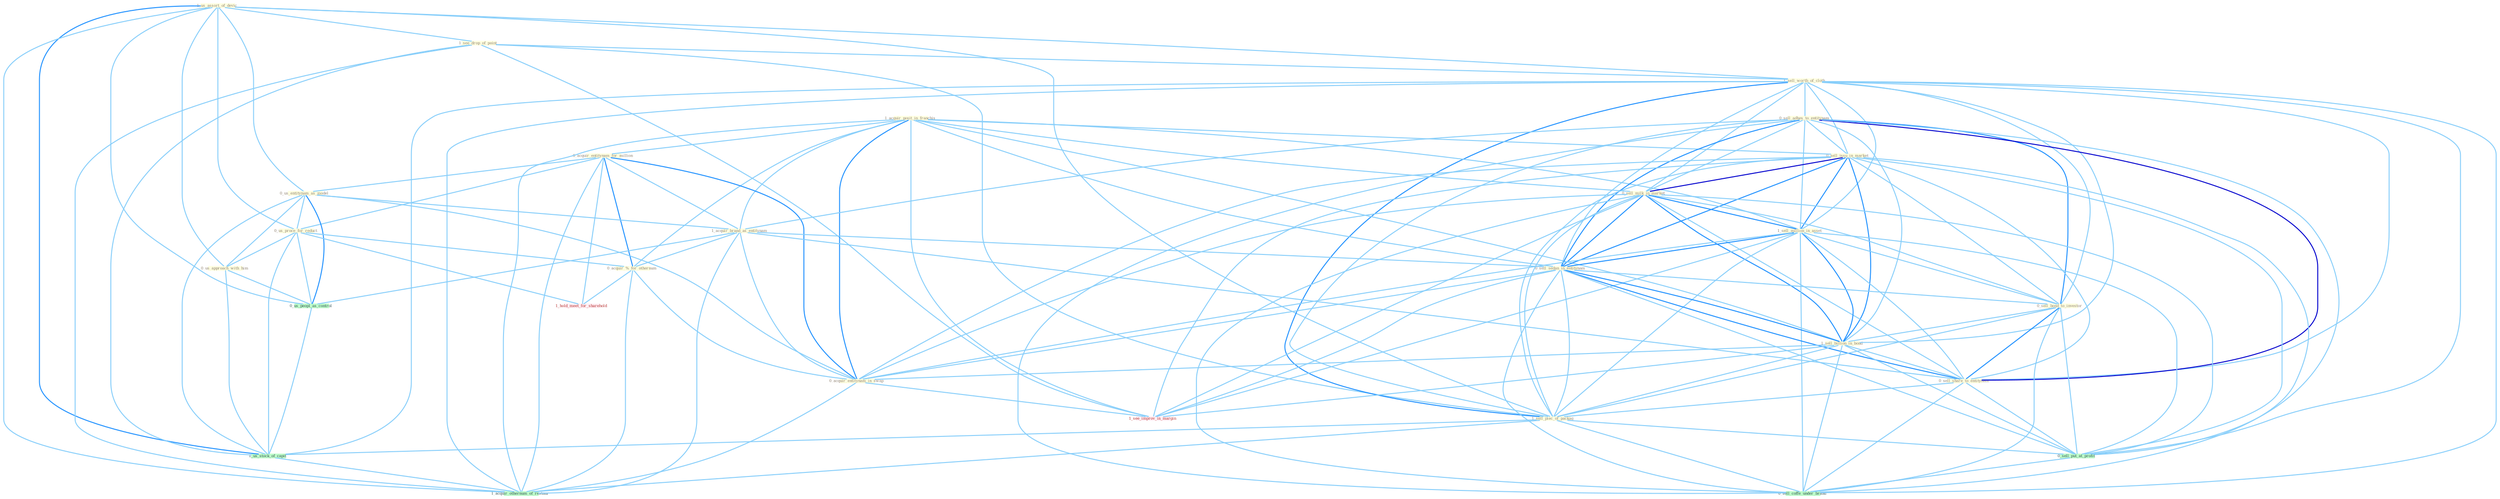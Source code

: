Graph G{ 
    node
    [shape=polygon,style=filled,width=.5,height=.06,color="#BDFCC9",fixedsize=true,fontsize=4,
    fontcolor="#2f4f4f"];
    {node
    [color="#ffffe0", fontcolor="#8b7d6b"] "1_us_assort_of_devic " "1_see_drop_of_point " "1_sell_worth_of_cloth " "1_acquir_posit_in_franchis " "0_acquir_entitynam_for_million " "0_sell_adhes_to_entitynam " "0_us_entitynam_as_model " "0_sell_issu_in_market " "0_sell_milk_in_market " "1_sell_million_in_asset " "1_acquir_brand_as_entitynam " "0_us_proce_for_reduct " "0_sell_sedan_in_entitynam " "0_sell_bond_to_investor " "0_acquir_%_for_othernum " "1_sell_billion_in_bond " "0_sell_share_to_entitynam " "0_us_approach_with_him " "0_acquir_entitynam_in_swap " "1_sell_piec_of_packag "}
{node [color="#fff0f5", fontcolor="#b22222"] "1_see_improv_in_margin " "1_hold_meet_for_sharehold "}
edge [color="#B0E2FF"];

	"1_us_assort_of_devic " -- "1_see_drop_of_point " [w="1", color="#87cefa" ];
	"1_us_assort_of_devic " -- "1_sell_worth_of_cloth " [w="1", color="#87cefa" ];
	"1_us_assort_of_devic " -- "0_us_entitynam_as_model " [w="1", color="#87cefa" ];
	"1_us_assort_of_devic " -- "0_us_proce_for_reduct " [w="1", color="#87cefa" ];
	"1_us_assort_of_devic " -- "0_us_approach_with_him " [w="1", color="#87cefa" ];
	"1_us_assort_of_devic " -- "1_sell_piec_of_packag " [w="1", color="#87cefa" ];
	"1_us_assort_of_devic " -- "0_us_peopl_as_control " [w="1", color="#87cefa" ];
	"1_us_assort_of_devic " -- "1_us_stock_of_capit " [w="2", color="#1e90ff" , len=0.8];
	"1_us_assort_of_devic " -- "1_acquir_othernum_of_restaur " [w="1", color="#87cefa" ];
	"1_see_drop_of_point " -- "1_sell_worth_of_cloth " [w="1", color="#87cefa" ];
	"1_see_drop_of_point " -- "1_sell_piec_of_packag " [w="1", color="#87cefa" ];
	"1_see_drop_of_point " -- "1_us_stock_of_capit " [w="1", color="#87cefa" ];
	"1_see_drop_of_point " -- "1_see_improv_in_margin " [w="1", color="#87cefa" ];
	"1_see_drop_of_point " -- "1_acquir_othernum_of_restaur " [w="1", color="#87cefa" ];
	"1_sell_worth_of_cloth " -- "0_sell_adhes_to_entitynam " [w="1", color="#87cefa" ];
	"1_sell_worth_of_cloth " -- "0_sell_issu_in_market " [w="1", color="#87cefa" ];
	"1_sell_worth_of_cloth " -- "0_sell_milk_in_market " [w="1", color="#87cefa" ];
	"1_sell_worth_of_cloth " -- "1_sell_million_in_asset " [w="1", color="#87cefa" ];
	"1_sell_worth_of_cloth " -- "0_sell_sedan_in_entitynam " [w="1", color="#87cefa" ];
	"1_sell_worth_of_cloth " -- "0_sell_bond_to_investor " [w="1", color="#87cefa" ];
	"1_sell_worth_of_cloth " -- "1_sell_billion_in_bond " [w="1", color="#87cefa" ];
	"1_sell_worth_of_cloth " -- "0_sell_share_to_entitynam " [w="1", color="#87cefa" ];
	"1_sell_worth_of_cloth " -- "1_sell_piec_of_packag " [w="2", color="#1e90ff" , len=0.8];
	"1_sell_worth_of_cloth " -- "0_sell_put_at_profit " [w="1", color="#87cefa" ];
	"1_sell_worth_of_cloth " -- "1_us_stock_of_capit " [w="1", color="#87cefa" ];
	"1_sell_worth_of_cloth " -- "0_sell_coffe_under_brand " [w="1", color="#87cefa" ];
	"1_sell_worth_of_cloth " -- "1_acquir_othernum_of_restaur " [w="1", color="#87cefa" ];
	"1_acquir_posit_in_franchis " -- "0_acquir_entitynam_for_million " [w="1", color="#87cefa" ];
	"1_acquir_posit_in_franchis " -- "0_sell_issu_in_market " [w="1", color="#87cefa" ];
	"1_acquir_posit_in_franchis " -- "0_sell_milk_in_market " [w="1", color="#87cefa" ];
	"1_acquir_posit_in_franchis " -- "1_sell_million_in_asset " [w="1", color="#87cefa" ];
	"1_acquir_posit_in_franchis " -- "1_acquir_brand_as_entitynam " [w="1", color="#87cefa" ];
	"1_acquir_posit_in_franchis " -- "0_sell_sedan_in_entitynam " [w="1", color="#87cefa" ];
	"1_acquir_posit_in_franchis " -- "0_acquir_%_for_othernum " [w="1", color="#87cefa" ];
	"1_acquir_posit_in_franchis " -- "1_sell_billion_in_bond " [w="1", color="#87cefa" ];
	"1_acquir_posit_in_franchis " -- "0_acquir_entitynam_in_swap " [w="2", color="#1e90ff" , len=0.8];
	"1_acquir_posit_in_franchis " -- "1_see_improv_in_margin " [w="1", color="#87cefa" ];
	"1_acquir_posit_in_franchis " -- "1_acquir_othernum_of_restaur " [w="1", color="#87cefa" ];
	"0_acquir_entitynam_for_million " -- "0_us_entitynam_as_model " [w="1", color="#87cefa" ];
	"0_acquir_entitynam_for_million " -- "1_acquir_brand_as_entitynam " [w="1", color="#87cefa" ];
	"0_acquir_entitynam_for_million " -- "0_us_proce_for_reduct " [w="1", color="#87cefa" ];
	"0_acquir_entitynam_for_million " -- "0_acquir_%_for_othernum " [w="2", color="#1e90ff" , len=0.8];
	"0_acquir_entitynam_for_million " -- "0_acquir_entitynam_in_swap " [w="2", color="#1e90ff" , len=0.8];
	"0_acquir_entitynam_for_million " -- "1_hold_meet_for_sharehold " [w="1", color="#87cefa" ];
	"0_acquir_entitynam_for_million " -- "1_acquir_othernum_of_restaur " [w="1", color="#87cefa" ];
	"0_sell_adhes_to_entitynam " -- "0_sell_issu_in_market " [w="1", color="#87cefa" ];
	"0_sell_adhes_to_entitynam " -- "0_sell_milk_in_market " [w="1", color="#87cefa" ];
	"0_sell_adhes_to_entitynam " -- "1_sell_million_in_asset " [w="1", color="#87cefa" ];
	"0_sell_adhes_to_entitynam " -- "1_acquir_brand_as_entitynam " [w="1", color="#87cefa" ];
	"0_sell_adhes_to_entitynam " -- "0_sell_sedan_in_entitynam " [w="2", color="#1e90ff" , len=0.8];
	"0_sell_adhes_to_entitynam " -- "0_sell_bond_to_investor " [w="2", color="#1e90ff" , len=0.8];
	"0_sell_adhes_to_entitynam " -- "1_sell_billion_in_bond " [w="1", color="#87cefa" ];
	"0_sell_adhes_to_entitynam " -- "0_sell_share_to_entitynam " [w="3", color="#0000cd" , len=0.6];
	"0_sell_adhes_to_entitynam " -- "1_sell_piec_of_packag " [w="1", color="#87cefa" ];
	"0_sell_adhes_to_entitynam " -- "0_sell_put_at_profit " [w="1", color="#87cefa" ];
	"0_sell_adhes_to_entitynam " -- "0_sell_coffe_under_brand " [w="1", color="#87cefa" ];
	"0_us_entitynam_as_model " -- "1_acquir_brand_as_entitynam " [w="1", color="#87cefa" ];
	"0_us_entitynam_as_model " -- "0_us_proce_for_reduct " [w="1", color="#87cefa" ];
	"0_us_entitynam_as_model " -- "0_us_approach_with_him " [w="1", color="#87cefa" ];
	"0_us_entitynam_as_model " -- "0_acquir_entitynam_in_swap " [w="1", color="#87cefa" ];
	"0_us_entitynam_as_model " -- "0_us_peopl_as_control " [w="2", color="#1e90ff" , len=0.8];
	"0_us_entitynam_as_model " -- "1_us_stock_of_capit " [w="1", color="#87cefa" ];
	"0_sell_issu_in_market " -- "0_sell_milk_in_market " [w="3", color="#0000cd" , len=0.6];
	"0_sell_issu_in_market " -- "1_sell_million_in_asset " [w="2", color="#1e90ff" , len=0.8];
	"0_sell_issu_in_market " -- "0_sell_sedan_in_entitynam " [w="2", color="#1e90ff" , len=0.8];
	"0_sell_issu_in_market " -- "0_sell_bond_to_investor " [w="1", color="#87cefa" ];
	"0_sell_issu_in_market " -- "1_sell_billion_in_bond " [w="2", color="#1e90ff" , len=0.8];
	"0_sell_issu_in_market " -- "0_sell_share_to_entitynam " [w="1", color="#87cefa" ];
	"0_sell_issu_in_market " -- "0_acquir_entitynam_in_swap " [w="1", color="#87cefa" ];
	"0_sell_issu_in_market " -- "1_sell_piec_of_packag " [w="1", color="#87cefa" ];
	"0_sell_issu_in_market " -- "0_sell_put_at_profit " [w="1", color="#87cefa" ];
	"0_sell_issu_in_market " -- "1_see_improv_in_margin " [w="1", color="#87cefa" ];
	"0_sell_issu_in_market " -- "0_sell_coffe_under_brand " [w="1", color="#87cefa" ];
	"0_sell_milk_in_market " -- "1_sell_million_in_asset " [w="2", color="#1e90ff" , len=0.8];
	"0_sell_milk_in_market " -- "0_sell_sedan_in_entitynam " [w="2", color="#1e90ff" , len=0.8];
	"0_sell_milk_in_market " -- "0_sell_bond_to_investor " [w="1", color="#87cefa" ];
	"0_sell_milk_in_market " -- "1_sell_billion_in_bond " [w="2", color="#1e90ff" , len=0.8];
	"0_sell_milk_in_market " -- "0_sell_share_to_entitynam " [w="1", color="#87cefa" ];
	"0_sell_milk_in_market " -- "0_acquir_entitynam_in_swap " [w="1", color="#87cefa" ];
	"0_sell_milk_in_market " -- "1_sell_piec_of_packag " [w="1", color="#87cefa" ];
	"0_sell_milk_in_market " -- "0_sell_put_at_profit " [w="1", color="#87cefa" ];
	"0_sell_milk_in_market " -- "1_see_improv_in_margin " [w="1", color="#87cefa" ];
	"0_sell_milk_in_market " -- "0_sell_coffe_under_brand " [w="1", color="#87cefa" ];
	"1_sell_million_in_asset " -- "0_sell_sedan_in_entitynam " [w="2", color="#1e90ff" , len=0.8];
	"1_sell_million_in_asset " -- "0_sell_bond_to_investor " [w="1", color="#87cefa" ];
	"1_sell_million_in_asset " -- "1_sell_billion_in_bond " [w="2", color="#1e90ff" , len=0.8];
	"1_sell_million_in_asset " -- "0_sell_share_to_entitynam " [w="1", color="#87cefa" ];
	"1_sell_million_in_asset " -- "0_acquir_entitynam_in_swap " [w="1", color="#87cefa" ];
	"1_sell_million_in_asset " -- "1_sell_piec_of_packag " [w="1", color="#87cefa" ];
	"1_sell_million_in_asset " -- "0_sell_put_at_profit " [w="1", color="#87cefa" ];
	"1_sell_million_in_asset " -- "1_see_improv_in_margin " [w="1", color="#87cefa" ];
	"1_sell_million_in_asset " -- "0_sell_coffe_under_brand " [w="1", color="#87cefa" ];
	"1_acquir_brand_as_entitynam " -- "0_sell_sedan_in_entitynam " [w="1", color="#87cefa" ];
	"1_acquir_brand_as_entitynam " -- "0_acquir_%_for_othernum " [w="1", color="#87cefa" ];
	"1_acquir_brand_as_entitynam " -- "0_sell_share_to_entitynam " [w="1", color="#87cefa" ];
	"1_acquir_brand_as_entitynam " -- "0_acquir_entitynam_in_swap " [w="1", color="#87cefa" ];
	"1_acquir_brand_as_entitynam " -- "0_us_peopl_as_control " [w="1", color="#87cefa" ];
	"1_acquir_brand_as_entitynam " -- "1_acquir_othernum_of_restaur " [w="1", color="#87cefa" ];
	"0_us_proce_for_reduct " -- "0_acquir_%_for_othernum " [w="1", color="#87cefa" ];
	"0_us_proce_for_reduct " -- "0_us_approach_with_him " [w="1", color="#87cefa" ];
	"0_us_proce_for_reduct " -- "0_us_peopl_as_control " [w="1", color="#87cefa" ];
	"0_us_proce_for_reduct " -- "1_us_stock_of_capit " [w="1", color="#87cefa" ];
	"0_us_proce_for_reduct " -- "1_hold_meet_for_sharehold " [w="1", color="#87cefa" ];
	"0_sell_sedan_in_entitynam " -- "0_sell_bond_to_investor " [w="1", color="#87cefa" ];
	"0_sell_sedan_in_entitynam " -- "1_sell_billion_in_bond " [w="2", color="#1e90ff" , len=0.8];
	"0_sell_sedan_in_entitynam " -- "0_sell_share_to_entitynam " [w="2", color="#1e90ff" , len=0.8];
	"0_sell_sedan_in_entitynam " -- "0_acquir_entitynam_in_swap " [w="1", color="#87cefa" ];
	"0_sell_sedan_in_entitynam " -- "1_sell_piec_of_packag " [w="1", color="#87cefa" ];
	"0_sell_sedan_in_entitynam " -- "0_sell_put_at_profit " [w="1", color="#87cefa" ];
	"0_sell_sedan_in_entitynam " -- "1_see_improv_in_margin " [w="1", color="#87cefa" ];
	"0_sell_sedan_in_entitynam " -- "0_sell_coffe_under_brand " [w="1", color="#87cefa" ];
	"0_sell_bond_to_investor " -- "1_sell_billion_in_bond " [w="1", color="#87cefa" ];
	"0_sell_bond_to_investor " -- "0_sell_share_to_entitynam " [w="2", color="#1e90ff" , len=0.8];
	"0_sell_bond_to_investor " -- "1_sell_piec_of_packag " [w="1", color="#87cefa" ];
	"0_sell_bond_to_investor " -- "0_sell_put_at_profit " [w="1", color="#87cefa" ];
	"0_sell_bond_to_investor " -- "0_sell_coffe_under_brand " [w="1", color="#87cefa" ];
	"0_acquir_%_for_othernum " -- "0_acquir_entitynam_in_swap " [w="1", color="#87cefa" ];
	"0_acquir_%_for_othernum " -- "1_hold_meet_for_sharehold " [w="1", color="#87cefa" ];
	"0_acquir_%_for_othernum " -- "1_acquir_othernum_of_restaur " [w="1", color="#87cefa" ];
	"1_sell_billion_in_bond " -- "0_sell_share_to_entitynam " [w="1", color="#87cefa" ];
	"1_sell_billion_in_bond " -- "0_acquir_entitynam_in_swap " [w="1", color="#87cefa" ];
	"1_sell_billion_in_bond " -- "1_sell_piec_of_packag " [w="1", color="#87cefa" ];
	"1_sell_billion_in_bond " -- "0_sell_put_at_profit " [w="1", color="#87cefa" ];
	"1_sell_billion_in_bond " -- "1_see_improv_in_margin " [w="1", color="#87cefa" ];
	"1_sell_billion_in_bond " -- "0_sell_coffe_under_brand " [w="1", color="#87cefa" ];
	"0_sell_share_to_entitynam " -- "1_sell_piec_of_packag " [w="1", color="#87cefa" ];
	"0_sell_share_to_entitynam " -- "0_sell_put_at_profit " [w="1", color="#87cefa" ];
	"0_sell_share_to_entitynam " -- "0_sell_coffe_under_brand " [w="1", color="#87cefa" ];
	"0_us_approach_with_him " -- "0_us_peopl_as_control " [w="1", color="#87cefa" ];
	"0_us_approach_with_him " -- "1_us_stock_of_capit " [w="1", color="#87cefa" ];
	"0_acquir_entitynam_in_swap " -- "1_see_improv_in_margin " [w="1", color="#87cefa" ];
	"0_acquir_entitynam_in_swap " -- "1_acquir_othernum_of_restaur " [w="1", color="#87cefa" ];
	"1_sell_piec_of_packag " -- "0_sell_put_at_profit " [w="1", color="#87cefa" ];
	"1_sell_piec_of_packag " -- "1_us_stock_of_capit " [w="1", color="#87cefa" ];
	"1_sell_piec_of_packag " -- "0_sell_coffe_under_brand " [w="1", color="#87cefa" ];
	"1_sell_piec_of_packag " -- "1_acquir_othernum_of_restaur " [w="1", color="#87cefa" ];
	"0_us_peopl_as_control " -- "1_us_stock_of_capit " [w="1", color="#87cefa" ];
	"0_sell_put_at_profit " -- "0_sell_coffe_under_brand " [w="1", color="#87cefa" ];
	"1_us_stock_of_capit " -- "1_acquir_othernum_of_restaur " [w="1", color="#87cefa" ];
}